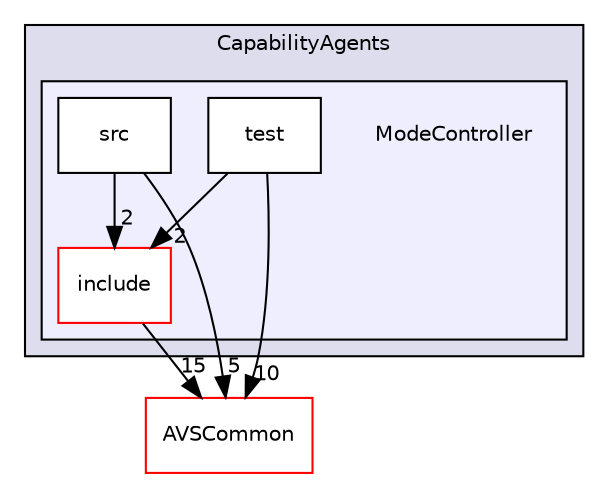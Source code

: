 digraph "/workplace/avs-device-sdk/CapabilityAgents/ModeController" {
  compound=true
  node [ fontsize="10", fontname="Helvetica"];
  edge [ labelfontsize="10", labelfontname="Helvetica"];
  subgraph clusterdir_7cf910bd1d7603f12ef47ff650cec893 {
    graph [ bgcolor="#ddddee", pencolor="black", label="CapabilityAgents" fontname="Helvetica", fontsize="10", URL="dir_7cf910bd1d7603f12ef47ff650cec893.html"]
  subgraph clusterdir_3df52af57ec6c87b0a170886eb8aac70 {
    graph [ bgcolor="#eeeeff", pencolor="black", label="" URL="dir_3df52af57ec6c87b0a170886eb8aac70.html"];
    dir_3df52af57ec6c87b0a170886eb8aac70 [shape=plaintext label="ModeController"];
    dir_57ba08721babe26a5d9ee6c8c820b2cd [shape=box label="include" color="red" fillcolor="white" style="filled" URL="dir_57ba08721babe26a5d9ee6c8c820b2cd.html"];
    dir_42660556b47322a2edbb122bf2e18a99 [shape=box label="src" color="black" fillcolor="white" style="filled" URL="dir_42660556b47322a2edbb122bf2e18a99.html"];
    dir_2152ebfdab20cab4b9f22ee050e298af [shape=box label="test" color="black" fillcolor="white" style="filled" URL="dir_2152ebfdab20cab4b9f22ee050e298af.html"];
  }
  }
  dir_13e65effb2bde530b17b3d5eefcd0266 [shape=box label="AVSCommon" fillcolor="white" style="filled" color="red" URL="dir_13e65effb2bde530b17b3d5eefcd0266.html"];
  dir_42660556b47322a2edbb122bf2e18a99->dir_13e65effb2bde530b17b3d5eefcd0266 [headlabel="5", labeldistance=1.5 headhref="dir_000387_000017.html"];
  dir_42660556b47322a2edbb122bf2e18a99->dir_57ba08721babe26a5d9ee6c8c820b2cd [headlabel="2", labeldistance=1.5 headhref="dir_000387_000385.html"];
  dir_57ba08721babe26a5d9ee6c8c820b2cd->dir_13e65effb2bde530b17b3d5eefcd0266 [headlabel="15", labeldistance=1.5 headhref="dir_000385_000017.html"];
  dir_2152ebfdab20cab4b9f22ee050e298af->dir_13e65effb2bde530b17b3d5eefcd0266 [headlabel="10", labeldistance=1.5 headhref="dir_000388_000017.html"];
  dir_2152ebfdab20cab4b9f22ee050e298af->dir_57ba08721babe26a5d9ee6c8c820b2cd [headlabel="2", labeldistance=1.5 headhref="dir_000388_000385.html"];
}
